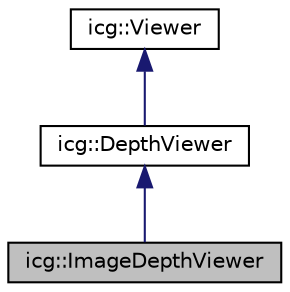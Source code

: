 digraph "icg::ImageDepthViewer"
{
 // LATEX_PDF_SIZE
  edge [fontname="Helvetica",fontsize="10",labelfontname="Helvetica",labelfontsize="10"];
  node [fontname="Helvetica",fontsize="10",shape=record];
  Node1 [label="icg::ImageDepthViewer",height=0.2,width=0.4,color="black", fillcolor="grey75", style="filled", fontcolor="black",tooltip="Viewer that displays depth images from a DepthCamera that are normalized between a defined minimum an..."];
  Node2 -> Node1 [dir="back",color="midnightblue",fontsize="10",style="solid",fontname="Helvetica"];
  Node2 [label="icg::DepthViewer",height=0.2,width=0.4,color="black", fillcolor="white", style="filled",URL="$classicg_1_1DepthViewer.html",tooltip="Abstract Viewer class that defines a depth viewer that normalizes images between a set minimum and ma..."];
  Node3 -> Node2 [dir="back",color="midnightblue",fontsize="10",style="solid",fontname="Helvetica"];
  Node3 [label="icg::Viewer",height=0.2,width=0.4,color="black", fillcolor="white", style="filled",URL="$classicg_1_1Viewer.html",tooltip="Abstract class that defines a viewer and functionality to view and save images."];
}
